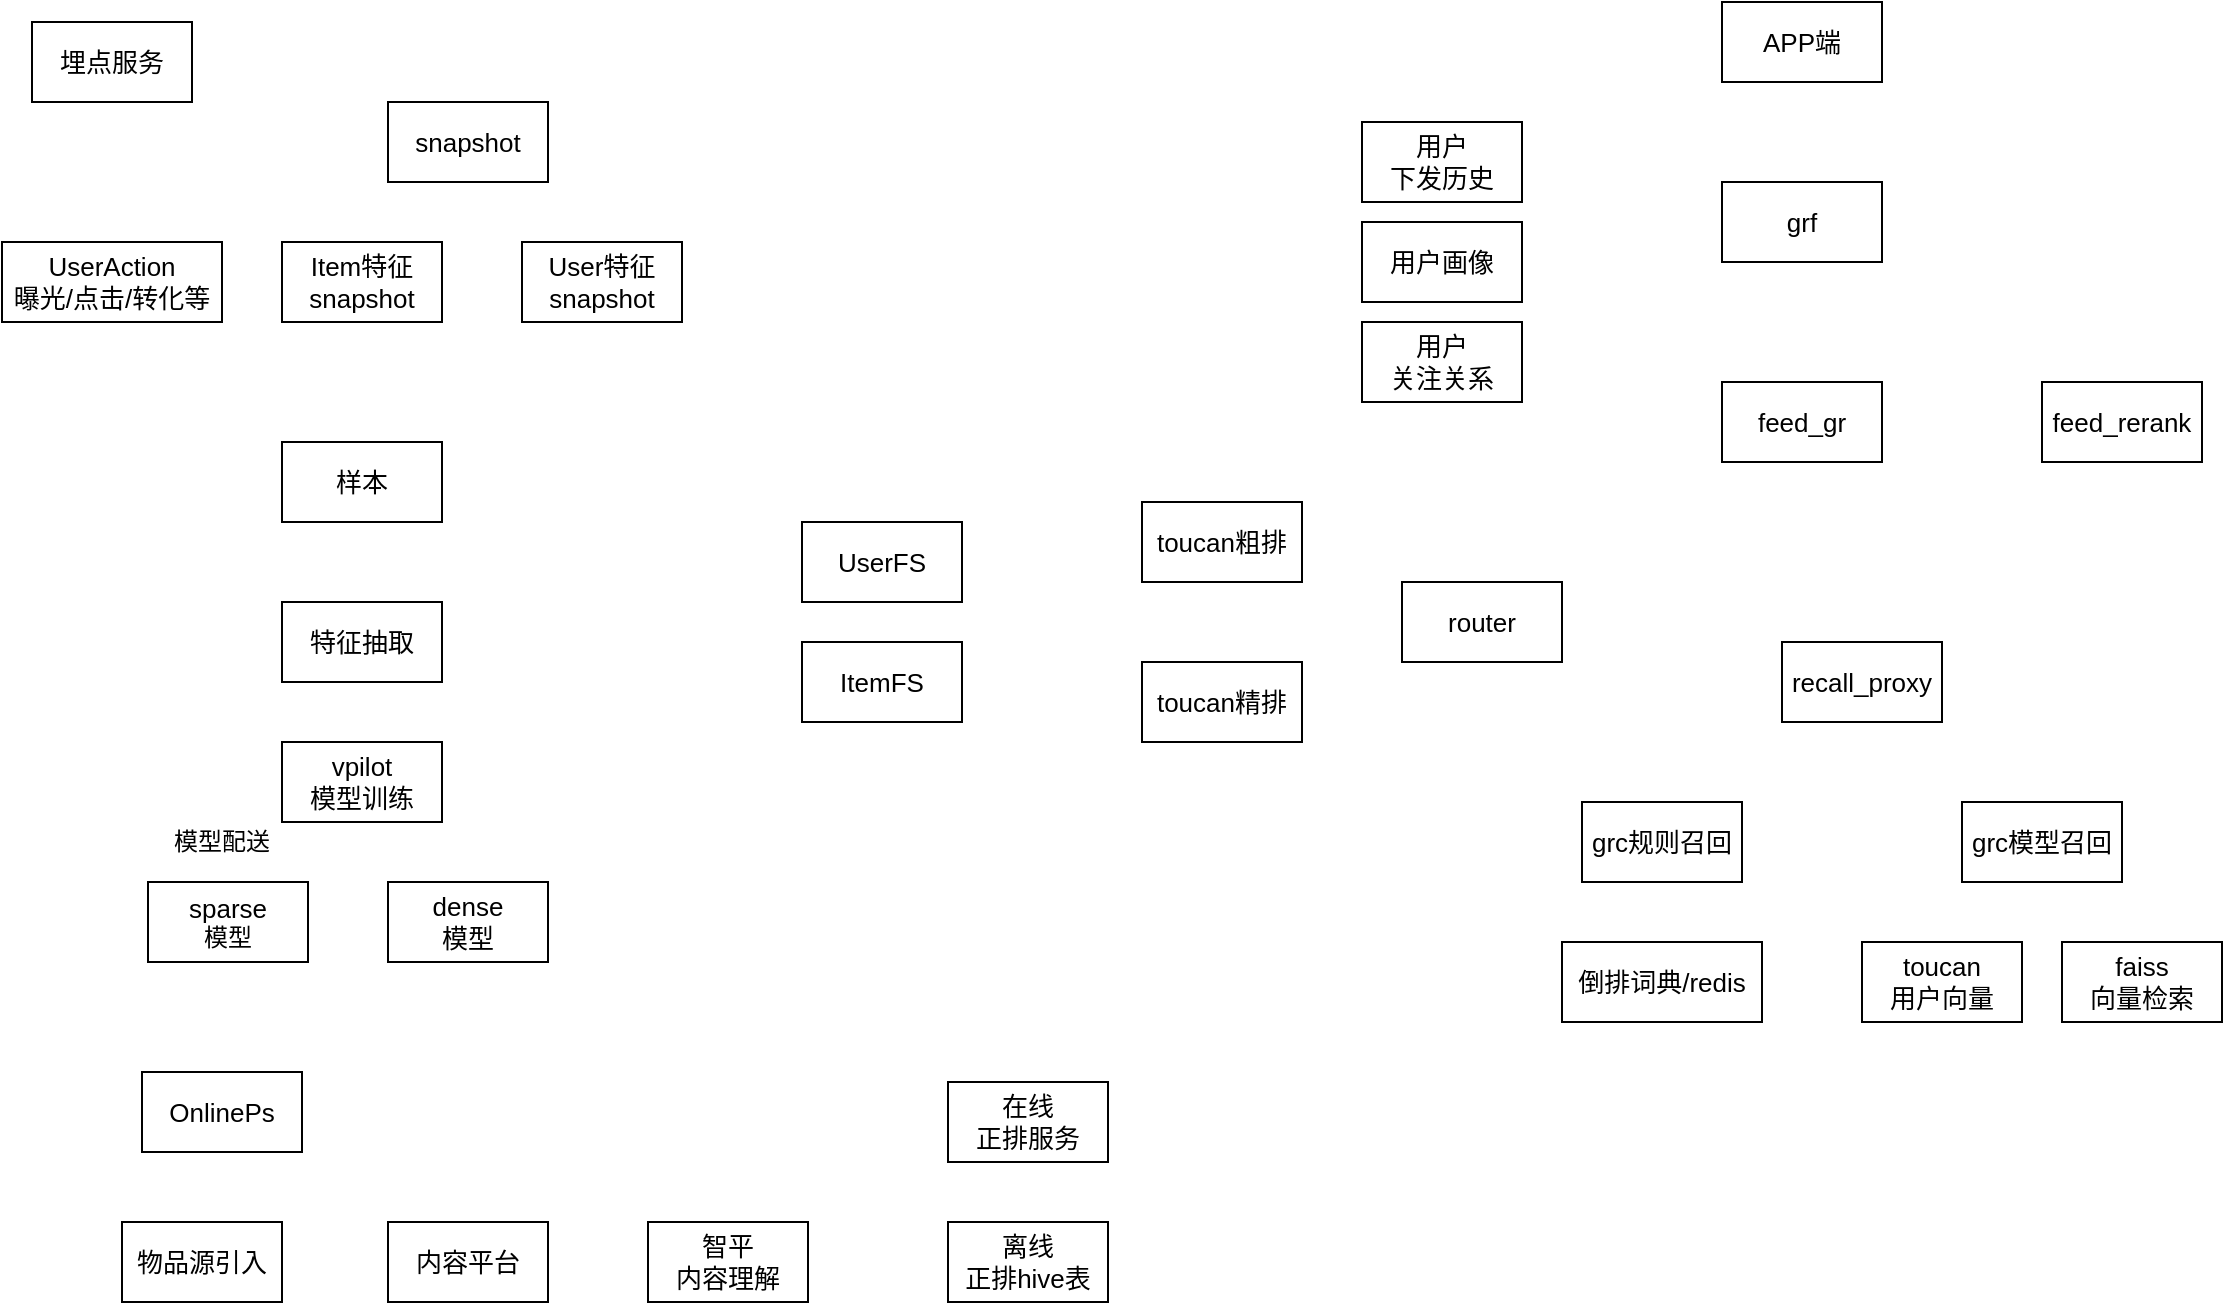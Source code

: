 <mxfile version="20.4.1" type="github">
  <diagram name="第 1 页" id="ZpcZpx1F9Ch346L9i--6">
    <mxGraphModel dx="1773" dy="589" grid="1" gridSize="10" guides="1" tooltips="1" connect="1" arrows="1" fold="1" page="1" pageScale="1" pageWidth="827" pageHeight="1169" math="0" shadow="0">
      <root>
        <mxCell id="0" />
        <mxCell id="1" parent="0" />
        <mxCell id="9b7kkkGA4V4-3G9niZhy-1" value="&lt;font style=&quot;font-size: 13px;&quot;&gt;APP端&lt;/font&gt;" style="rounded=0;whiteSpace=wrap;html=1;" parent="1" vertex="1">
          <mxGeometry x="360" y="30" width="80" height="40" as="geometry" />
        </mxCell>
        <mxCell id="9b7kkkGA4V4-3G9niZhy-2" value="&lt;font style=&quot;font-size: 13px;&quot;&gt;grf&lt;/font&gt;" style="rounded=0;whiteSpace=wrap;html=1;" parent="1" vertex="1">
          <mxGeometry x="360" y="120" width="80" height="40" as="geometry" />
        </mxCell>
        <mxCell id="9b7kkkGA4V4-3G9niZhy-3" value="&lt;span style=&quot;font-size: 13px;&quot;&gt;feed_gr&lt;/span&gt;" style="rounded=0;whiteSpace=wrap;html=1;" parent="1" vertex="1">
          <mxGeometry x="360" y="220" width="80" height="40" as="geometry" />
        </mxCell>
        <mxCell id="9b7kkkGA4V4-3G9niZhy-4" value="&lt;span style=&quot;font-size: 13px;&quot;&gt;recall_proxy&lt;/span&gt;" style="rounded=0;whiteSpace=wrap;html=1;" parent="1" vertex="1">
          <mxGeometry x="390" y="350" width="80" height="40" as="geometry" />
        </mxCell>
        <mxCell id="9b7kkkGA4V4-3G9niZhy-5" value="&lt;span style=&quot;font-size: 13px;&quot;&gt;grc规则召回&lt;br&gt;&lt;/span&gt;" style="rounded=0;whiteSpace=wrap;html=1;" parent="1" vertex="1">
          <mxGeometry x="290" y="430" width="80" height="40" as="geometry" />
        </mxCell>
        <mxCell id="9b7kkkGA4V4-3G9niZhy-6" value="&lt;span style=&quot;font-size: 13px;&quot;&gt;grc模型召回&lt;br&gt;&lt;/span&gt;" style="rounded=0;whiteSpace=wrap;html=1;" parent="1" vertex="1">
          <mxGeometry x="480" y="430" width="80" height="40" as="geometry" />
        </mxCell>
        <mxCell id="9b7kkkGA4V4-3G9niZhy-8" value="&lt;span style=&quot;font-size: 13px;&quot;&gt;router&lt;/span&gt;" style="rounded=0;whiteSpace=wrap;html=1;" parent="1" vertex="1">
          <mxGeometry x="200" y="320" width="80" height="40" as="geometry" />
        </mxCell>
        <mxCell id="9b7kkkGA4V4-3G9niZhy-9" value="&lt;span style=&quot;font-size: 13px;&quot;&gt;toucan粗排&lt;/span&gt;" style="rounded=0;whiteSpace=wrap;html=1;" parent="1" vertex="1">
          <mxGeometry x="70" y="280" width="80" height="40" as="geometry" />
        </mxCell>
        <mxCell id="9b7kkkGA4V4-3G9niZhy-10" value="&lt;span style=&quot;font-size: 13px;&quot;&gt;toucan精排&lt;/span&gt;" style="rounded=0;whiteSpace=wrap;html=1;" parent="1" vertex="1">
          <mxGeometry x="70" y="360" width="80" height="40" as="geometry" />
        </mxCell>
        <mxCell id="9b7kkkGA4V4-3G9niZhy-11" value="&lt;span style=&quot;font-size: 13px;&quot;&gt;feed_rerank&lt;/span&gt;" style="rounded=0;whiteSpace=wrap;html=1;" parent="1" vertex="1">
          <mxGeometry x="520" y="220" width="80" height="40" as="geometry" />
        </mxCell>
        <mxCell id="9b7kkkGA4V4-3G9niZhy-12" value="&lt;span style=&quot;font-size: 13px;&quot;&gt;toucan&lt;br&gt;用户向量&lt;br&gt;&lt;/span&gt;" style="rounded=0;whiteSpace=wrap;html=1;" parent="1" vertex="1">
          <mxGeometry x="430" y="500" width="80" height="40" as="geometry" />
        </mxCell>
        <mxCell id="9b7kkkGA4V4-3G9niZhy-13" value="&lt;span style=&quot;font-size: 13px;&quot;&gt;faiss&lt;br&gt;向量检索&lt;br&gt;&lt;/span&gt;" style="rounded=0;whiteSpace=wrap;html=1;" parent="1" vertex="1">
          <mxGeometry x="530" y="500" width="80" height="40" as="geometry" />
        </mxCell>
        <mxCell id="9b7kkkGA4V4-3G9niZhy-14" value="&lt;span style=&quot;font-size: 13px;&quot;&gt;物品源引入&lt;/span&gt;" style="rounded=0;whiteSpace=wrap;html=1;" parent="1" vertex="1">
          <mxGeometry x="-440" y="640" width="80" height="40" as="geometry" />
        </mxCell>
        <mxCell id="9b7kkkGA4V4-3G9niZhy-15" value="&lt;span style=&quot;font-size: 13px;&quot;&gt;内容平台&lt;/span&gt;" style="rounded=0;whiteSpace=wrap;html=1;" parent="1" vertex="1">
          <mxGeometry x="-307" y="640" width="80" height="40" as="geometry" />
        </mxCell>
        <mxCell id="9b7kkkGA4V4-3G9niZhy-16" value="&lt;span style=&quot;font-size: 13px;&quot;&gt;智平&lt;br&gt;内容理解&lt;/span&gt;" style="rounded=0;whiteSpace=wrap;html=1;" parent="1" vertex="1">
          <mxGeometry x="-177" y="640" width="80" height="40" as="geometry" />
        </mxCell>
        <mxCell id="9b7kkkGA4V4-3G9niZhy-17" value="&lt;span style=&quot;font-size: 13px;&quot;&gt;离线&lt;br&gt;正排hive表&lt;br&gt;&lt;/span&gt;" style="rounded=0;whiteSpace=wrap;html=1;" parent="1" vertex="1">
          <mxGeometry x="-27" y="640" width="80" height="40" as="geometry" />
        </mxCell>
        <mxCell id="9b7kkkGA4V4-3G9niZhy-20" value="&lt;span style=&quot;font-size: 13px;&quot;&gt;用户&lt;br&gt;下发历史&lt;/span&gt;" style="rounded=0;whiteSpace=wrap;html=1;" parent="1" vertex="1">
          <mxGeometry x="180" y="90" width="80" height="40" as="geometry" />
        </mxCell>
        <mxCell id="9b7kkkGA4V4-3G9niZhy-21" value="&lt;span style=&quot;font-size: 13px;&quot;&gt;用户画像&lt;br&gt;&lt;/span&gt;" style="rounded=0;whiteSpace=wrap;html=1;" parent="1" vertex="1">
          <mxGeometry x="180" y="140" width="80" height="40" as="geometry" />
        </mxCell>
        <mxCell id="9b7kkkGA4V4-3G9niZhy-22" value="&lt;span style=&quot;font-size: 13px;&quot;&gt;用户&lt;br&gt;关注关系&lt;br&gt;&lt;/span&gt;" style="rounded=0;whiteSpace=wrap;html=1;" parent="1" vertex="1">
          <mxGeometry x="180" y="190" width="80" height="40" as="geometry" />
        </mxCell>
        <mxCell id="9b7kkkGA4V4-3G9niZhy-23" value="&lt;span style=&quot;font-size: 13px;&quot;&gt;埋点服务&lt;/span&gt;" style="rounded=0;whiteSpace=wrap;html=1;" parent="1" vertex="1">
          <mxGeometry x="-485" y="40" width="80" height="40" as="geometry" />
        </mxCell>
        <mxCell id="9b7kkkGA4V4-3G9niZhy-24" value="&lt;span style=&quot;font-size: 13px;&quot;&gt;User特征&lt;br&gt;snapshot&lt;br&gt;&lt;/span&gt;" style="rounded=0;whiteSpace=wrap;html=1;" parent="1" vertex="1">
          <mxGeometry x="-240" y="150" width="80" height="40" as="geometry" />
        </mxCell>
        <mxCell id="9b7kkkGA4V4-3G9niZhy-25" value="&lt;span style=&quot;font-size: 13px;&quot;&gt;样本&lt;/span&gt;" style="rounded=0;whiteSpace=wrap;html=1;" parent="1" vertex="1">
          <mxGeometry x="-360" y="250" width="80" height="40" as="geometry" />
        </mxCell>
        <mxCell id="9b7kkkGA4V4-3G9niZhy-26" value="&lt;span style=&quot;font-size: 13px;&quot;&gt;snapshot&lt;/span&gt;" style="rounded=0;whiteSpace=wrap;html=1;" parent="1" vertex="1">
          <mxGeometry x="-307" y="80" width="80" height="40" as="geometry" />
        </mxCell>
        <mxCell id="9b7kkkGA4V4-3G9niZhy-27" value="&lt;span style=&quot;font-size: 13px;&quot;&gt;UserFS&lt;/span&gt;" style="rounded=0;whiteSpace=wrap;html=1;" parent="1" vertex="1">
          <mxGeometry x="-100" y="290" width="80" height="40" as="geometry" />
        </mxCell>
        <mxCell id="9b7kkkGA4V4-3G9niZhy-28" value="&lt;span style=&quot;font-size: 13px;&quot;&gt;ItemFS&lt;/span&gt;" style="rounded=0;whiteSpace=wrap;html=1;" parent="1" vertex="1">
          <mxGeometry x="-100" y="350" width="80" height="40" as="geometry" />
        </mxCell>
        <mxCell id="9b7kkkGA4V4-3G9niZhy-29" value="&lt;span style=&quot;font-size: 13px;&quot;&gt;vpilot&lt;br&gt;模型训练&lt;/span&gt;" style="rounded=0;whiteSpace=wrap;html=1;" parent="1" vertex="1">
          <mxGeometry x="-360" y="400" width="80" height="40" as="geometry" />
        </mxCell>
        <mxCell id="9b7kkkGA4V4-3G9niZhy-30" value="&lt;span style=&quot;font-size: 13px;&quot;&gt;dense&lt;br&gt;模型&lt;/span&gt;" style="rounded=0;whiteSpace=wrap;html=1;" parent="1" vertex="1">
          <mxGeometry x="-307" y="470" width="80" height="40" as="geometry" />
        </mxCell>
        <mxCell id="9b7kkkGA4V4-3G9niZhy-31" value="&lt;span style=&quot;font-size: 13px;&quot;&gt;sparse&lt;br&gt;&lt;/span&gt;模型" style="rounded=0;whiteSpace=wrap;html=1;" parent="1" vertex="1">
          <mxGeometry x="-427" y="470" width="80" height="40" as="geometry" />
        </mxCell>
        <mxCell id="9b7kkkGA4V4-3G9niZhy-32" value="&lt;span style=&quot;font-size: 13px;&quot;&gt;OnlinePs&lt;br&gt;&lt;/span&gt;" style="rounded=0;whiteSpace=wrap;html=1;" parent="1" vertex="1">
          <mxGeometry x="-430" y="565" width="80" height="40" as="geometry" />
        </mxCell>
        <mxCell id="9b7kkkGA4V4-3G9niZhy-33" value="模型配送" style="text;html=1;strokeColor=none;fillColor=none;align=center;verticalAlign=middle;whiteSpace=wrap;rounded=0;" parent="1" vertex="1">
          <mxGeometry x="-420" y="435" width="60" height="30" as="geometry" />
        </mxCell>
        <mxCell id="9b7kkkGA4V4-3G9niZhy-37" value="&lt;span style=&quot;font-size: 13px;&quot;&gt;倒排词典/redis&lt;br&gt;&lt;/span&gt;" style="rounded=0;whiteSpace=wrap;html=1;" parent="1" vertex="1">
          <mxGeometry x="280" y="500" width="100" height="40" as="geometry" />
        </mxCell>
        <mxCell id="UIGKslGlKnqLFWNjS0Z0-1" value="&lt;span style=&quot;font-size: 13px;&quot;&gt;在线&lt;br&gt;正排服务&lt;br&gt;&lt;/span&gt;" style="rounded=0;whiteSpace=wrap;html=1;" vertex="1" parent="1">
          <mxGeometry x="-27" y="570" width="80" height="40" as="geometry" />
        </mxCell>
        <mxCell id="UIGKslGlKnqLFWNjS0Z0-2" value="&lt;span style=&quot;font-size: 13px;&quot;&gt;UserAction&lt;br&gt;曝光/点击/转化等&lt;br&gt;&lt;/span&gt;" style="rounded=0;whiteSpace=wrap;html=1;" vertex="1" parent="1">
          <mxGeometry x="-500" y="150" width="110" height="40" as="geometry" />
        </mxCell>
        <mxCell id="UIGKslGlKnqLFWNjS0Z0-3" value="&lt;span style=&quot;font-size: 13px;&quot;&gt;Item特征&lt;br&gt;snapshot&lt;br&gt;&lt;/span&gt;" style="rounded=0;whiteSpace=wrap;html=1;" vertex="1" parent="1">
          <mxGeometry x="-360" y="150" width="80" height="40" as="geometry" />
        </mxCell>
        <mxCell id="UIGKslGlKnqLFWNjS0Z0-5" value="&lt;span style=&quot;font-size: 13px;&quot;&gt;特征抽取&lt;/span&gt;" style="rounded=0;whiteSpace=wrap;html=1;" vertex="1" parent="1">
          <mxGeometry x="-360" y="330" width="80" height="40" as="geometry" />
        </mxCell>
      </root>
    </mxGraphModel>
  </diagram>
</mxfile>
